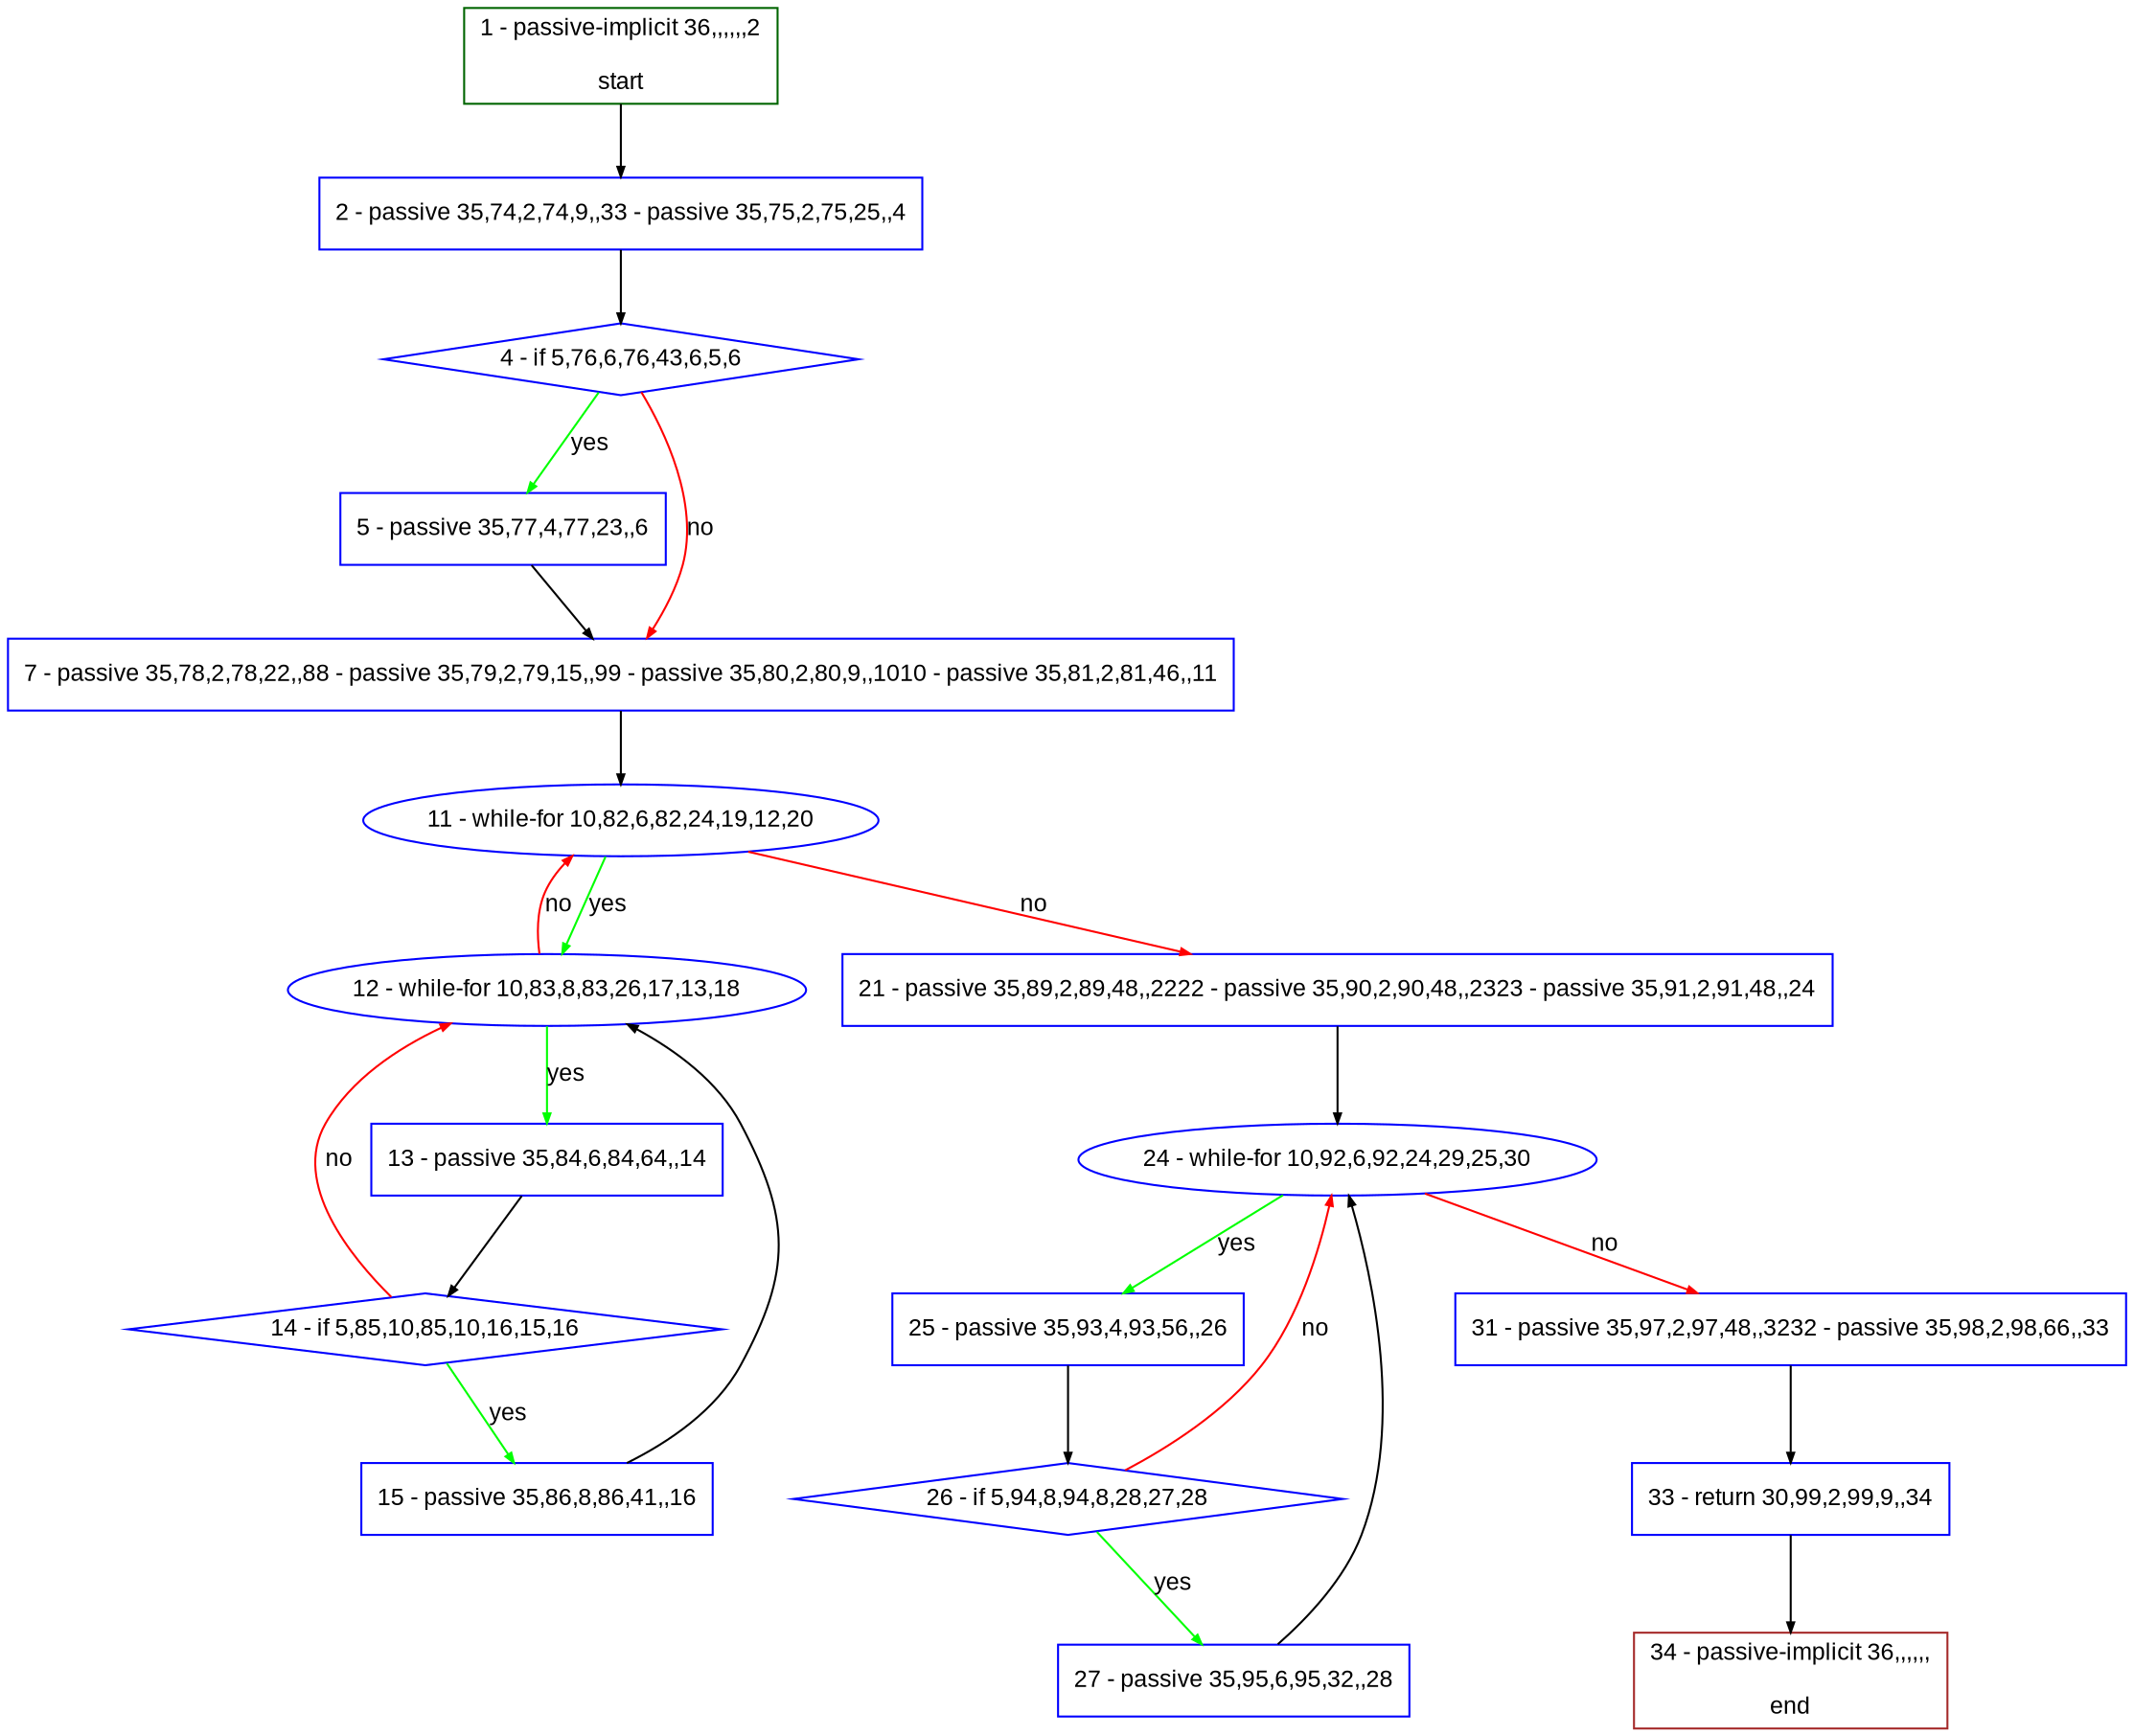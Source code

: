 digraph "" {
  graph [pack="true", label="", fontsize="12", packmode="clust", fontname="Arial", fillcolor="#FFFFCC", bgcolor="white", style="rounded,filled", compound="true"];
  node [node_initialized="no", label="", color="grey", fontsize="12", fillcolor="white", fontname="Arial", style="filled", shape="rectangle", compound="true", fixedsize="false"];
  edge [fontcolor="black", arrowhead="normal", arrowtail="none", arrowsize="0.5", ltail="", label="", color="black", fontsize="12", lhead="", fontname="Arial", dir="forward", compound="true"];
  __N1 [label="2 - passive 35,74,2,74,9,,33 - passive 35,75,2,75,25,,4", color="#0000ff", fillcolor="#ffffff", style="filled", shape="box"];
  __N2 [label="1 - passive-implicit 36,,,,,,2\n\nstart", color="#006400", fillcolor="#ffffff", style="filled", shape="box"];
  __N3 [label="4 - if 5,76,6,76,43,6,5,6", color="#0000ff", fillcolor="#ffffff", style="filled", shape="diamond"];
  __N4 [label="5 - passive 35,77,4,77,23,,6", color="#0000ff", fillcolor="#ffffff", style="filled", shape="box"];
  __N5 [label="7 - passive 35,78,2,78,22,,88 - passive 35,79,2,79,15,,99 - passive 35,80,2,80,9,,1010 - passive 35,81,2,81,46,,11", color="#0000ff", fillcolor="#ffffff", style="filled", shape="box"];
  __N6 [label="11 - while-for 10,82,6,82,24,19,12,20", color="#0000ff", fillcolor="#ffffff", style="filled", shape="oval"];
  __N7 [label="12 - while-for 10,83,8,83,26,17,13,18", color="#0000ff", fillcolor="#ffffff", style="filled", shape="oval"];
  __N8 [label="21 - passive 35,89,2,89,48,,2222 - passive 35,90,2,90,48,,2323 - passive 35,91,2,91,48,,24", color="#0000ff", fillcolor="#ffffff", style="filled", shape="box"];
  __N9 [label="13 - passive 35,84,6,84,64,,14", color="#0000ff", fillcolor="#ffffff", style="filled", shape="box"];
  __N10 [label="14 - if 5,85,10,85,10,16,15,16", color="#0000ff", fillcolor="#ffffff", style="filled", shape="diamond"];
  __N11 [label="15 - passive 35,86,8,86,41,,16", color="#0000ff", fillcolor="#ffffff", style="filled", shape="box"];
  __N12 [label="24 - while-for 10,92,6,92,24,29,25,30", color="#0000ff", fillcolor="#ffffff", style="filled", shape="oval"];
  __N13 [label="25 - passive 35,93,4,93,56,,26", color="#0000ff", fillcolor="#ffffff", style="filled", shape="box"];
  __N14 [label="31 - passive 35,97,2,97,48,,3232 - passive 35,98,2,98,66,,33", color="#0000ff", fillcolor="#ffffff", style="filled", shape="box"];
  __N15 [label="26 - if 5,94,8,94,8,28,27,28", color="#0000ff", fillcolor="#ffffff", style="filled", shape="diamond"];
  __N16 [label="27 - passive 35,95,6,95,32,,28", color="#0000ff", fillcolor="#ffffff", style="filled", shape="box"];
  __N17 [label="33 - return 30,99,2,99,9,,34", color="#0000ff", fillcolor="#ffffff", style="filled", shape="box"];
  __N18 [label="34 - passive-implicit 36,,,,,,\n\nend", color="#a52a2a", fillcolor="#ffffff", style="filled", shape="box"];
  __N2 -> __N1 [arrowhead="normal", arrowtail="none", color="#000000", label="", dir="forward"];
  __N1 -> __N3 [arrowhead="normal", arrowtail="none", color="#000000", label="", dir="forward"];
  __N3 -> __N4 [arrowhead="normal", arrowtail="none", color="#00ff00", label="yes", dir="forward"];
  __N3 -> __N5 [arrowhead="normal", arrowtail="none", color="#ff0000", label="no", dir="forward"];
  __N4 -> __N5 [arrowhead="normal", arrowtail="none", color="#000000", label="", dir="forward"];
  __N5 -> __N6 [arrowhead="normal", arrowtail="none", color="#000000", label="", dir="forward"];
  __N6 -> __N7 [arrowhead="normal", arrowtail="none", color="#00ff00", label="yes", dir="forward"];
  __N7 -> __N6 [arrowhead="normal", arrowtail="none", color="#ff0000", label="no", dir="forward"];
  __N6 -> __N8 [arrowhead="normal", arrowtail="none", color="#ff0000", label="no", dir="forward"];
  __N7 -> __N9 [arrowhead="normal", arrowtail="none", color="#00ff00", label="yes", dir="forward"];
  __N9 -> __N10 [arrowhead="normal", arrowtail="none", color="#000000", label="", dir="forward"];
  __N10 -> __N7 [arrowhead="normal", arrowtail="none", color="#ff0000", label="no", dir="forward"];
  __N10 -> __N11 [arrowhead="normal", arrowtail="none", color="#00ff00", label="yes", dir="forward"];
  __N11 -> __N7 [arrowhead="normal", arrowtail="none", color="#000000", label="", dir="forward"];
  __N8 -> __N12 [arrowhead="normal", arrowtail="none", color="#000000", label="", dir="forward"];
  __N12 -> __N13 [arrowhead="normal", arrowtail="none", color="#00ff00", label="yes", dir="forward"];
  __N12 -> __N14 [arrowhead="normal", arrowtail="none", color="#ff0000", label="no", dir="forward"];
  __N13 -> __N15 [arrowhead="normal", arrowtail="none", color="#000000", label="", dir="forward"];
  __N15 -> __N12 [arrowhead="normal", arrowtail="none", color="#ff0000", label="no", dir="forward"];
  __N15 -> __N16 [arrowhead="normal", arrowtail="none", color="#00ff00", label="yes", dir="forward"];
  __N16 -> __N12 [arrowhead="normal", arrowtail="none", color="#000000", label="", dir="forward"];
  __N14 -> __N17 [arrowhead="normal", arrowtail="none", color="#000000", label="", dir="forward"];
  __N17 -> __N18 [arrowhead="normal", arrowtail="none", color="#000000", label="", dir="forward"];
}
